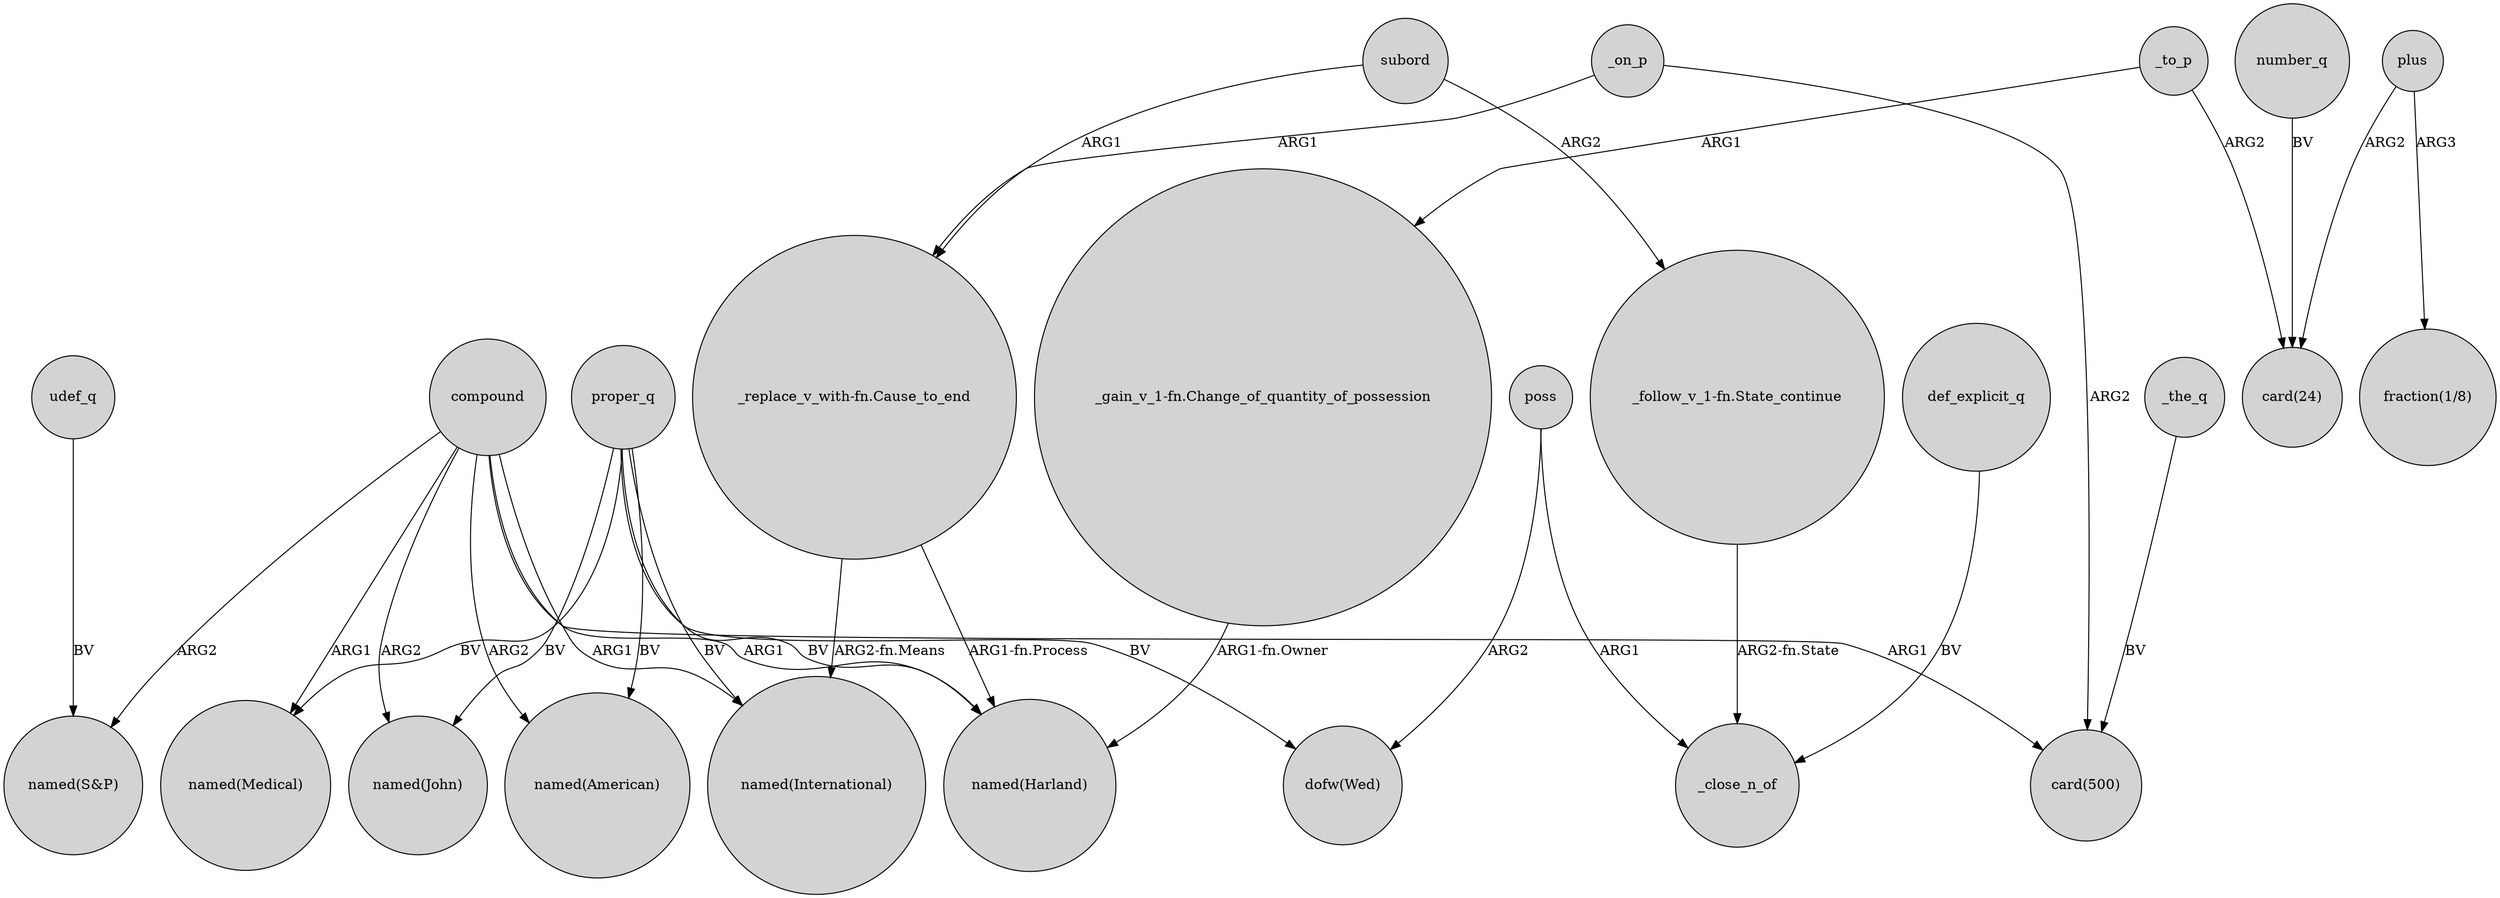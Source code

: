 digraph {
	node [shape=circle style=filled]
	compound -> "named(S&P)" [label=ARG2]
	_to_p -> "card(24)" [label=ARG2]
	"_follow_v_1-fn.State_continue" -> _close_n_of [label="ARG2-fn.State"]
	plus -> "fraction(1/8)" [label=ARG3]
	compound -> "named(International)" [label=ARG1]
	plus -> "card(24)" [label=ARG2]
	"_replace_v_with-fn.Cause_to_end" -> "named(International)" [label="ARG2-fn.Means"]
	proper_q -> "named(Medical)" [label=BV]
	subord -> "_replace_v_with-fn.Cause_to_end" [label=ARG1]
	poss -> _close_n_of [label=ARG1]
	_on_p -> "_replace_v_with-fn.Cause_to_end" [label=ARG1]
	compound -> "named(Medical)" [label=ARG1]
	compound -> "named(John)" [label=ARG2]
	"_gain_v_1-fn.Change_of_quantity_of_possession" -> "named(Harland)" [label="ARG1-fn.Owner"]
	proper_q -> "named(International)" [label=BV]
	_the_q -> "card(500)" [label=BV]
	subord -> "_follow_v_1-fn.State_continue" [label=ARG2]
	poss -> "dofw(Wed)" [label=ARG2]
	"_replace_v_with-fn.Cause_to_end" -> "named(Harland)" [label="ARG1-fn.Process"]
	proper_q -> "dofw(Wed)" [label=BV]
	compound -> "card(500)" [label=ARG1]
	_to_p -> "_gain_v_1-fn.Change_of_quantity_of_possession" [label=ARG1]
	compound -> "named(American)" [label=ARG2]
	number_q -> "card(24)" [label=BV]
	compound -> "named(Harland)" [label=ARG1]
	proper_q -> "named(American)" [label=BV]
	proper_q -> "named(Harland)" [label=BV]
	_on_p -> "card(500)" [label=ARG2]
	def_explicit_q -> _close_n_of [label=BV]
	udef_q -> "named(S&P)" [label=BV]
	proper_q -> "named(John)" [label=BV]
}
